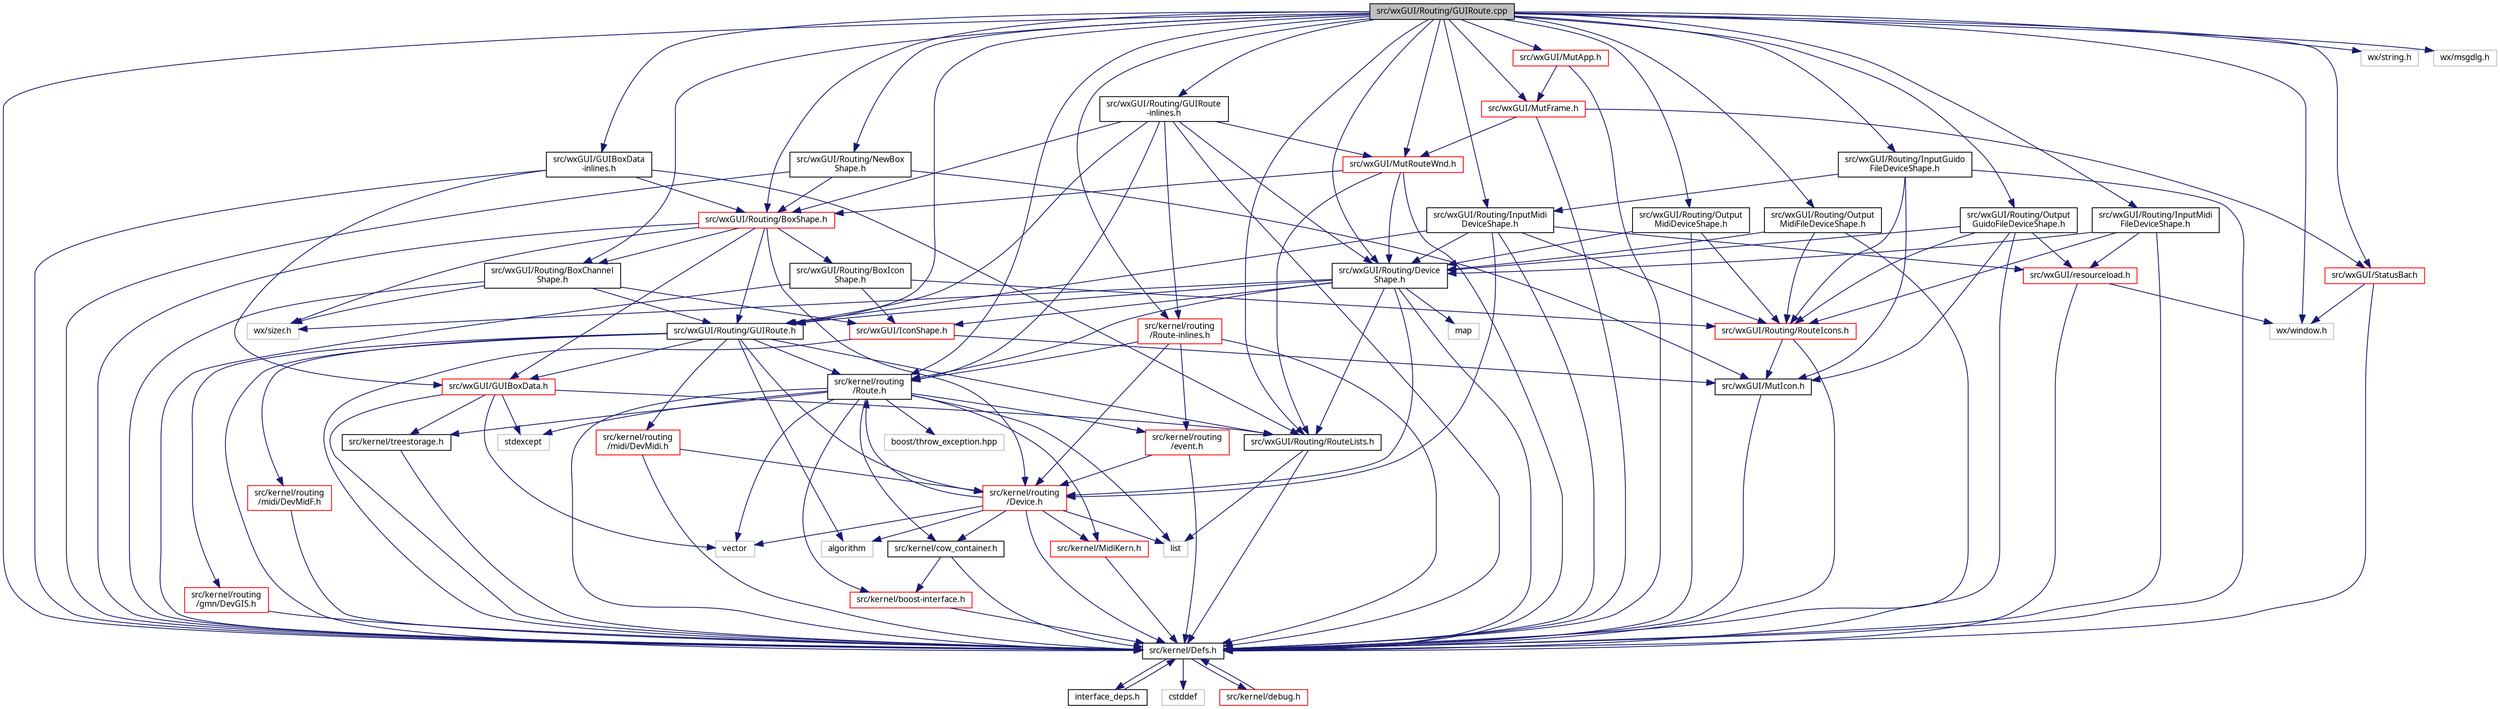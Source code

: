 digraph "src/wxGUI/Routing/GUIRoute.cpp"
{
  edge [fontname="Sans",fontsize="10",labelfontname="Sans",labelfontsize="10"];
  node [fontname="Sans",fontsize="10",shape=record];
  Node0 [label="src/wxGUI/Routing/GUIRoute.cpp",height=0.2,width=0.4,color="black", fillcolor="grey75", style="filled", fontcolor="black"];
  Node0 -> Node1 [color="midnightblue",fontsize="10",style="solid",fontname="Sans"];
  Node1 [label="src/kernel/Defs.h",height=0.2,width=0.4,color="black", fillcolor="white", style="filled",URL="$d1/d73/Defs_8h.html",tooltip="Common definitions. "];
  Node1 -> Node2 [color="midnightblue",fontsize="10",style="solid",fontname="Sans"];
  Node2 [label="interface_deps.h",height=0.2,width=0.4,color="black", fillcolor="white", style="filled",URL="$de/ddd/interface__deps_8h.html"];
  Node2 -> Node1 [color="midnightblue",fontsize="10",style="solid",fontname="Sans"];
  Node1 -> Node3 [color="midnightblue",fontsize="10",style="solid",fontname="Sans"];
  Node3 [label="cstddef",height=0.2,width=0.4,color="grey75", fillcolor="white", style="filled"];
  Node1 -> Node4 [color="midnightblue",fontsize="10",style="solid",fontname="Sans"];
  Node4 [label="src/kernel/debug.h",height=0.2,width=0.4,color="red", fillcolor="white", style="filled",URL="$db/d16/debug_8h.html"];
  Node4 -> Node1 [color="midnightblue",fontsize="10",style="solid",fontname="Sans"];
  Node0 -> Node11 [color="midnightblue",fontsize="10",style="solid",fontname="Sans"];
  Node11 [label="wx/string.h",height=0.2,width=0.4,color="grey75", fillcolor="white", style="filled"];
  Node0 -> Node12 [color="midnightblue",fontsize="10",style="solid",fontname="Sans"];
  Node12 [label="wx/window.h",height=0.2,width=0.4,color="grey75", fillcolor="white", style="filled"];
  Node0 -> Node13 [color="midnightblue",fontsize="10",style="solid",fontname="Sans"];
  Node13 [label="wx/msgdlg.h",height=0.2,width=0.4,color="grey75", fillcolor="white", style="filled"];
  Node0 -> Node14 [color="midnightblue",fontsize="10",style="solid",fontname="Sans"];
  Node14 [label="src/kernel/routing\l/Route.h",height=0.2,width=0.4,color="black", fillcolor="white", style="filled",URL="$d1/d65/Route_8h.html",tooltip="Routing. "];
  Node14 -> Node1 [color="midnightblue",fontsize="10",style="solid",fontname="Sans"];
  Node14 -> Node15 [color="midnightblue",fontsize="10",style="solid",fontname="Sans"];
  Node15 [label="src/kernel/cow_container.h",height=0.2,width=0.4,color="black", fillcolor="white", style="filled",URL="$da/d28/cow__container_8h.html",tooltip="Copy on write container. "];
  Node15 -> Node1 [color="midnightblue",fontsize="10",style="solid",fontname="Sans"];
  Node15 -> Node16 [color="midnightblue",fontsize="10",style="solid",fontname="Sans"];
  Node16 [label="src/kernel/boost-interface.h",height=0.2,width=0.4,color="red", fillcolor="white", style="filled",URL="$d1/da4/boost-interface_8h.html",tooltip="Interface to the boost library. "];
  Node16 -> Node1 [color="midnightblue",fontsize="10",style="solid",fontname="Sans"];
  Node14 -> Node19 [color="midnightblue",fontsize="10",style="solid",fontname="Sans"];
  Node19 [label="src/kernel/MidiKern.h",height=0.2,width=0.4,color="red", fillcolor="white", style="filled",URL="$da/dfd/MidiKern_8h.html"];
  Node19 -> Node1 [color="midnightblue",fontsize="10",style="solid",fontname="Sans"];
  Node14 -> Node21 [color="midnightblue",fontsize="10",style="solid",fontname="Sans"];
  Node21 [label="src/kernel/treestorage.h",height=0.2,width=0.4,color="black", fillcolor="white", style="filled",URL="$db/dbe/treestorage_8h.html",tooltip="abstract class for tree like storage "];
  Node21 -> Node1 [color="midnightblue",fontsize="10",style="solid",fontname="Sans"];
  Node14 -> Node16 [color="midnightblue",fontsize="10",style="solid",fontname="Sans"];
  Node14 -> Node22 [color="midnightblue",fontsize="10",style="solid",fontname="Sans"];
  Node22 [label="list",height=0.2,width=0.4,color="grey75", fillcolor="white", style="filled"];
  Node14 -> Node23 [color="midnightblue",fontsize="10",style="solid",fontname="Sans"];
  Node23 [label="vector",height=0.2,width=0.4,color="grey75", fillcolor="white", style="filled"];
  Node14 -> Node24 [color="midnightblue",fontsize="10",style="solid",fontname="Sans"];
  Node24 [label="stdexcept",height=0.2,width=0.4,color="grey75", fillcolor="white", style="filled"];
  Node14 -> Node25 [color="midnightblue",fontsize="10",style="solid",fontname="Sans"];
  Node25 [label="boost/throw_exception.hpp",height=0.2,width=0.4,color="grey75", fillcolor="white", style="filled"];
  Node14 -> Node26 [color="midnightblue",fontsize="10",style="solid",fontname="Sans"];
  Node26 [label="src/kernel/routing\l/event.h",height=0.2,width=0.4,color="red", fillcolor="white", style="filled",URL="$dd/d20/event_8h.html"];
  Node26 -> Node1 [color="midnightblue",fontsize="10",style="solid",fontname="Sans"];
  Node26 -> Node27 [color="midnightblue",fontsize="10",style="solid",fontname="Sans"];
  Node27 [label="src/kernel/routing\l/Device.h",height=0.2,width=0.4,color="red", fillcolor="white", style="filled",URL="$de/d05/Device_8h.html",tooltip="Routing. "];
  Node27 -> Node1 [color="midnightblue",fontsize="10",style="solid",fontname="Sans"];
  Node27 -> Node15 [color="midnightblue",fontsize="10",style="solid",fontname="Sans"];
  Node27 -> Node14 [color="midnightblue",fontsize="10",style="solid",fontname="Sans"];
  Node27 -> Node19 [color="midnightblue",fontsize="10",style="solid",fontname="Sans"];
  Node27 -> Node23 [color="midnightblue",fontsize="10",style="solid",fontname="Sans"];
  Node27 -> Node22 [color="midnightblue",fontsize="10",style="solid",fontname="Sans"];
  Node27 -> Node38 [color="midnightblue",fontsize="10",style="solid",fontname="Sans"];
  Node38 [label="algorithm",height=0.2,width=0.4,color="grey75", fillcolor="white", style="filled"];
  Node0 -> Node44 [color="midnightblue",fontsize="10",style="solid",fontname="Sans"];
  Node44 [label="src/wxGUI/Routing/GUIRoute.h",height=0.2,width=0.4,color="black", fillcolor="white", style="filled",URL="$d6/dfa/GUIRoute_8h.html"];
  Node44 -> Node1 [color="midnightblue",fontsize="10",style="solid",fontname="Sans"];
  Node44 -> Node27 [color="midnightblue",fontsize="10",style="solid",fontname="Sans"];
  Node44 -> Node45 [color="midnightblue",fontsize="10",style="solid",fontname="Sans"];
  Node45 [label="src/kernel/routing\l/midi/DevMidi.h",height=0.2,width=0.4,color="red", fillcolor="white", style="filled",URL="$d4/da2/DevMidi_8h.html",tooltip="Classes for midi port. "];
  Node45 -> Node1 [color="midnightblue",fontsize="10",style="solid",fontname="Sans"];
  Node45 -> Node27 [color="midnightblue",fontsize="10",style="solid",fontname="Sans"];
  Node44 -> Node58 [color="midnightblue",fontsize="10",style="solid",fontname="Sans"];
  Node58 [label="src/kernel/routing\l/midi/DevMidF.h",height=0.2,width=0.4,color="red", fillcolor="white", style="filled",URL="$da/d3c/DevMidF_8h.html"];
  Node58 -> Node1 [color="midnightblue",fontsize="10",style="solid",fontname="Sans"];
  Node44 -> Node67 [color="midnightblue",fontsize="10",style="solid",fontname="Sans"];
  Node67 [label="src/kernel/routing\l/gmn/DevGIS.h",height=0.2,width=0.4,color="red", fillcolor="white", style="filled",URL="$da/d81/DevGIS_8h.html"];
  Node67 -> Node1 [color="midnightblue",fontsize="10",style="solid",fontname="Sans"];
  Node44 -> Node14 [color="midnightblue",fontsize="10",style="solid",fontname="Sans"];
  Node44 -> Node69 [color="midnightblue",fontsize="10",style="solid",fontname="Sans"];
  Node69 [label="src/wxGUI/GUIBoxData.h",height=0.2,width=0.4,color="red", fillcolor="white", style="filled",URL="$d5/df7/GUIBoxData_8h.html"];
  Node69 -> Node1 [color="midnightblue",fontsize="10",style="solid",fontname="Sans"];
  Node69 -> Node21 [color="midnightblue",fontsize="10",style="solid",fontname="Sans"];
  Node69 -> Node70 [color="midnightblue",fontsize="10",style="solid",fontname="Sans"];
  Node70 [label="src/wxGUI/Routing/RouteLists.h",height=0.2,width=0.4,color="black", fillcolor="white", style="filled",URL="$d4/d70/RouteLists_8h.html"];
  Node70 -> Node1 [color="midnightblue",fontsize="10",style="solid",fontname="Sans"];
  Node70 -> Node22 [color="midnightblue",fontsize="10",style="solid",fontname="Sans"];
  Node69 -> Node23 [color="midnightblue",fontsize="10",style="solid",fontname="Sans"];
  Node69 -> Node24 [color="midnightblue",fontsize="10",style="solid",fontname="Sans"];
  Node44 -> Node70 [color="midnightblue",fontsize="10",style="solid",fontname="Sans"];
  Node44 -> Node38 [color="midnightblue",fontsize="10",style="solid",fontname="Sans"];
  Node0 -> Node80 [color="midnightblue",fontsize="10",style="solid",fontname="Sans"];
  Node80 [label="src/wxGUI/Routing/BoxChannel\lShape.h",height=0.2,width=0.4,color="black", fillcolor="white", style="filled",URL="$d6/d68/BoxChannelShape_8h.html",tooltip="Box shape for route window. "];
  Node80 -> Node1 [color="midnightblue",fontsize="10",style="solid",fontname="Sans"];
  Node80 -> Node44 [color="midnightblue",fontsize="10",style="solid",fontname="Sans"];
  Node80 -> Node81 [color="midnightblue",fontsize="10",style="solid",fontname="Sans"];
  Node81 [label="src/wxGUI/IconShape.h",height=0.2,width=0.4,color="red", fillcolor="white", style="filled",URL="$d5/d6f/IconShape_8h.html",tooltip="Icon shape. "];
  Node81 -> Node1 [color="midnightblue",fontsize="10",style="solid",fontname="Sans"];
  Node81 -> Node98 [color="midnightblue",fontsize="10",style="solid",fontname="Sans"];
  Node98 [label="src/wxGUI/MutIcon.h",height=0.2,width=0.4,color="black", fillcolor="white", style="filled",URL="$df/d37/MutIcon_8h.html",tooltip="Icon class fixing issues with Mac OS. "];
  Node98 -> Node1 [color="midnightblue",fontsize="10",style="solid",fontname="Sans"];
  Node80 -> Node101 [color="midnightblue",fontsize="10",style="solid",fontname="Sans"];
  Node101 [label="wx/sizer.h",height=0.2,width=0.4,color="grey75", fillcolor="white", style="filled"];
  Node0 -> Node102 [color="midnightblue",fontsize="10",style="solid",fontname="Sans"];
  Node102 [label="src/wxGUI/Routing/Device\lShape.h",height=0.2,width=0.4,color="black", fillcolor="white", style="filled",URL="$d9/d4d/DeviceShape_8h.html",tooltip="Device shape base class for route window. "];
  Node102 -> Node1 [color="midnightblue",fontsize="10",style="solid",fontname="Sans"];
  Node102 -> Node81 [color="midnightblue",fontsize="10",style="solid",fontname="Sans"];
  Node102 -> Node14 [color="midnightblue",fontsize="10",style="solid",fontname="Sans"];
  Node102 -> Node27 [color="midnightblue",fontsize="10",style="solid",fontname="Sans"];
  Node102 -> Node44 [color="midnightblue",fontsize="10",style="solid",fontname="Sans"];
  Node102 -> Node70 [color="midnightblue",fontsize="10",style="solid",fontname="Sans"];
  Node102 -> Node103 [color="midnightblue",fontsize="10",style="solid",fontname="Sans"];
  Node103 [label="map",height=0.2,width=0.4,color="grey75", fillcolor="white", style="filled"];
  Node102 -> Node101 [color="midnightblue",fontsize="10",style="solid",fontname="Sans"];
  Node0 -> Node104 [color="midnightblue",fontsize="10",style="solid",fontname="Sans"];
  Node104 [label="src/wxGUI/Routing/Output\lMidiDeviceShape.h",height=0.2,width=0.4,color="black", fillcolor="white", style="filled",URL="$d8/dcb/OutputMidiDeviceShape_8h.html",tooltip="MIDI output device shape for route window. "];
  Node104 -> Node1 [color="midnightblue",fontsize="10",style="solid",fontname="Sans"];
  Node104 -> Node105 [color="midnightblue",fontsize="10",style="solid",fontname="Sans"];
  Node105 [label="src/wxGUI/Routing/RouteIcons.h",height=0.2,width=0.4,color="red", fillcolor="white", style="filled",URL="$df/d40/RouteIcons_8h.html",tooltip="Devices base classes. "];
  Node105 -> Node1 [color="midnightblue",fontsize="10",style="solid",fontname="Sans"];
  Node105 -> Node98 [color="midnightblue",fontsize="10",style="solid",fontname="Sans"];
  Node104 -> Node102 [color="midnightblue",fontsize="10",style="solid",fontname="Sans"];
  Node0 -> Node106 [color="midnightblue",fontsize="10",style="solid",fontname="Sans"];
  Node106 [label="src/wxGUI/Routing/Output\lMidiFileDeviceShape.h",height=0.2,width=0.4,color="black", fillcolor="white", style="filled",URL="$d4/de8/OutputMidiFileDeviceShape_8h.html",tooltip="MIDI file input device shape. "];
  Node106 -> Node1 [color="midnightblue",fontsize="10",style="solid",fontname="Sans"];
  Node106 -> Node105 [color="midnightblue",fontsize="10",style="solid",fontname="Sans"];
  Node106 -> Node102 [color="midnightblue",fontsize="10",style="solid",fontname="Sans"];
  Node0 -> Node107 [color="midnightblue",fontsize="10",style="solid",fontname="Sans"];
  Node107 [label="src/wxGUI/Routing/Output\lGuidoFileDeviceShape.h",height=0.2,width=0.4,color="black", fillcolor="white", style="filled",URL="$db/d77/OutputGuidoFileDeviceShape_8h.html",tooltip="Devices Basisklassen. "];
  Node107 -> Node1 [color="midnightblue",fontsize="10",style="solid",fontname="Sans"];
  Node107 -> Node98 [color="midnightblue",fontsize="10",style="solid",fontname="Sans"];
  Node107 -> Node105 [color="midnightblue",fontsize="10",style="solid",fontname="Sans"];
  Node107 -> Node102 [color="midnightblue",fontsize="10",style="solid",fontname="Sans"];
  Node107 -> Node108 [color="midnightblue",fontsize="10",style="solid",fontname="Sans"];
  Node108 [label="src/wxGUI/resourceload.h",height=0.2,width=0.4,color="red", fillcolor="white", style="filled",URL="$d3/daf/resourceload_8h.html"];
  Node108 -> Node1 [color="midnightblue",fontsize="10",style="solid",fontname="Sans"];
  Node108 -> Node12 [color="midnightblue",fontsize="10",style="solid",fontname="Sans"];
  Node0 -> Node121 [color="midnightblue",fontsize="10",style="solid",fontname="Sans"];
  Node121 [label="src/wxGUI/Routing/InputMidi\lDeviceShape.h",height=0.2,width=0.4,color="black", fillcolor="white", style="filled",URL="$d3/d5e/InputMidiDeviceShape_8h.html",tooltip="MIDI input device shape for route window. "];
  Node121 -> Node1 [color="midnightblue",fontsize="10",style="solid",fontname="Sans"];
  Node121 -> Node27 [color="midnightblue",fontsize="10",style="solid",fontname="Sans"];
  Node121 -> Node44 [color="midnightblue",fontsize="10",style="solid",fontname="Sans"];
  Node121 -> Node105 [color="midnightblue",fontsize="10",style="solid",fontname="Sans"];
  Node121 -> Node102 [color="midnightblue",fontsize="10",style="solid",fontname="Sans"];
  Node121 -> Node108 [color="midnightblue",fontsize="10",style="solid",fontname="Sans"];
  Node0 -> Node122 [color="midnightblue",fontsize="10",style="solid",fontname="Sans"];
  Node122 [label="src/wxGUI/Routing/InputMidi\lFileDeviceShape.h",height=0.2,width=0.4,color="black", fillcolor="white", style="filled",URL="$d1/da8/InputMidiFileDeviceShape_8h.html",tooltip="MIDI file input device shape. "];
  Node122 -> Node1 [color="midnightblue",fontsize="10",style="solid",fontname="Sans"];
  Node122 -> Node105 [color="midnightblue",fontsize="10",style="solid",fontname="Sans"];
  Node122 -> Node102 [color="midnightblue",fontsize="10",style="solid",fontname="Sans"];
  Node122 -> Node108 [color="midnightblue",fontsize="10",style="solid",fontname="Sans"];
  Node0 -> Node123 [color="midnightblue",fontsize="10",style="solid",fontname="Sans"];
  Node123 [label="src/wxGUI/Routing/InputGuido\lFileDeviceShape.h",height=0.2,width=0.4,color="black", fillcolor="white", style="filled",URL="$d9/d0d/InputGuidoFileDeviceShape_8h.html",tooltip="Guido/Salieri file input device class. "];
  Node123 -> Node1 [color="midnightblue",fontsize="10",style="solid",fontname="Sans"];
  Node123 -> Node98 [color="midnightblue",fontsize="10",style="solid",fontname="Sans"];
  Node123 -> Node105 [color="midnightblue",fontsize="10",style="solid",fontname="Sans"];
  Node123 -> Node121 [color="midnightblue",fontsize="10",style="solid",fontname="Sans"];
  Node0 -> Node124 [color="midnightblue",fontsize="10",style="solid",fontname="Sans"];
  Node124 [label="src/wxGUI/Routing/NewBox\lShape.h",height=0.2,width=0.4,color="black", fillcolor="white", style="filled",URL="$d4/dcc/NewBoxShape_8h.html",tooltip="New box shape for route window. "];
  Node124 -> Node1 [color="midnightblue",fontsize="10",style="solid",fontname="Sans"];
  Node124 -> Node98 [color="midnightblue",fontsize="10",style="solid",fontname="Sans"];
  Node124 -> Node125 [color="midnightblue",fontsize="10",style="solid",fontname="Sans"];
  Node125 [label="src/wxGUI/Routing/BoxShape.h",height=0.2,width=0.4,color="red", fillcolor="white", style="filled",URL="$d9/d49/BoxShape_8h.html",tooltip="Box shape for route window. "];
  Node125 -> Node1 [color="midnightblue",fontsize="10",style="solid",fontname="Sans"];
  Node125 -> Node69 [color="midnightblue",fontsize="10",style="solid",fontname="Sans"];
  Node125 -> Node44 [color="midnightblue",fontsize="10",style="solid",fontname="Sans"];
  Node125 -> Node80 [color="midnightblue",fontsize="10",style="solid",fontname="Sans"];
  Node125 -> Node126 [color="midnightblue",fontsize="10",style="solid",fontname="Sans"];
  Node126 [label="src/wxGUI/Routing/BoxIcon\lShape.h",height=0.2,width=0.4,color="black", fillcolor="white", style="filled",URL="$d2/de0/BoxIconShape_8h.html",tooltip="Box icon shape for route window. "];
  Node126 -> Node1 [color="midnightblue",fontsize="10",style="solid",fontname="Sans"];
  Node126 -> Node81 [color="midnightblue",fontsize="10",style="solid",fontname="Sans"];
  Node126 -> Node105 [color="midnightblue",fontsize="10",style="solid",fontname="Sans"];
  Node125 -> Node27 [color="midnightblue",fontsize="10",style="solid",fontname="Sans"];
  Node125 -> Node101 [color="midnightblue",fontsize="10",style="solid",fontname="Sans"];
  Node0 -> Node125 [color="midnightblue",fontsize="10",style="solid",fontname="Sans"];
  Node0 -> Node70 [color="midnightblue",fontsize="10",style="solid",fontname="Sans"];
  Node0 -> Node128 [color="midnightblue",fontsize="10",style="solid",fontname="Sans"];
  Node128 [label="src/wxGUI/MutRouteWnd.h",height=0.2,width=0.4,color="red", fillcolor="white", style="filled",URL="$d3/dd7/MutRouteWnd_8h.html"];
  Node128 -> Node1 [color="midnightblue",fontsize="10",style="solid",fontname="Sans"];
  Node128 -> Node70 [color="midnightblue",fontsize="10",style="solid",fontname="Sans"];
  Node128 -> Node102 [color="midnightblue",fontsize="10",style="solid",fontname="Sans"];
  Node128 -> Node125 [color="midnightblue",fontsize="10",style="solid",fontname="Sans"];
  Node0 -> Node130 [color="midnightblue",fontsize="10",style="solid",fontname="Sans"];
  Node130 [label="src/wxGUI/MutFrame.h",height=0.2,width=0.4,color="red", fillcolor="white", style="filled",URL="$dd/db5/MutFrame_8h.html"];
  Node130 -> Node1 [color="midnightblue",fontsize="10",style="solid",fontname="Sans"];
  Node130 -> Node128 [color="midnightblue",fontsize="10",style="solid",fontname="Sans"];
  Node130 -> Node138 [color="midnightblue",fontsize="10",style="solid",fontname="Sans"];
  Node138 [label="src/wxGUI/StatusBar.h",height=0.2,width=0.4,color="red", fillcolor="white", style="filled",URL="$d9/d6e/StatusBar_8h.html"];
  Node138 -> Node1 [color="midnightblue",fontsize="10",style="solid",fontname="Sans"];
  Node138 -> Node12 [color="midnightblue",fontsize="10",style="solid",fontname="Sans"];
  Node0 -> Node144 [color="midnightblue",fontsize="10",style="solid",fontname="Sans"];
  Node144 [label="src/wxGUI/MutApp.h",height=0.2,width=0.4,color="red", fillcolor="white", style="filled",URL="$db/dc1/MutApp_8h.html"];
  Node144 -> Node1 [color="midnightblue",fontsize="10",style="solid",fontname="Sans"];
  Node144 -> Node130 [color="midnightblue",fontsize="10",style="solid",fontname="Sans"];
  Node0 -> Node138 [color="midnightblue",fontsize="10",style="solid",fontname="Sans"];
  Node0 -> Node148 [color="midnightblue",fontsize="10",style="solid",fontname="Sans"];
  Node148 [label="src/kernel/routing\l/Route-inlines.h",height=0.2,width=0.4,color="red", fillcolor="white", style="filled",URL="$d2/d2c/Route-inlines_8h.html"];
  Node148 -> Node1 [color="midnightblue",fontsize="10",style="solid",fontname="Sans"];
  Node148 -> Node14 [color="midnightblue",fontsize="10",style="solid",fontname="Sans"];
  Node148 -> Node27 [color="midnightblue",fontsize="10",style="solid",fontname="Sans"];
  Node148 -> Node26 [color="midnightblue",fontsize="10",style="solid",fontname="Sans"];
  Node0 -> Node149 [color="midnightblue",fontsize="10",style="solid",fontname="Sans"];
  Node149 [label="src/wxGUI/GUIBoxData\l-inlines.h",height=0.2,width=0.4,color="black", fillcolor="white", style="filled",URL="$d5/d12/GUIBoxData-inlines_8h.html"];
  Node149 -> Node1 [color="midnightblue",fontsize="10",style="solid",fontname="Sans"];
  Node149 -> Node70 [color="midnightblue",fontsize="10",style="solid",fontname="Sans"];
  Node149 -> Node69 [color="midnightblue",fontsize="10",style="solid",fontname="Sans"];
  Node149 -> Node125 [color="midnightblue",fontsize="10",style="solid",fontname="Sans"];
  Node0 -> Node150 [color="midnightblue",fontsize="10",style="solid",fontname="Sans"];
  Node150 [label="src/wxGUI/Routing/GUIRoute\l-inlines.h",height=0.2,width=0.4,color="black", fillcolor="white", style="filled",URL="$d2/d73/GUIRoute-inlines_8h.html"];
  Node150 -> Node1 [color="midnightblue",fontsize="10",style="solid",fontname="Sans"];
  Node150 -> Node14 [color="midnightblue",fontsize="10",style="solid",fontname="Sans"];
  Node150 -> Node44 [color="midnightblue",fontsize="10",style="solid",fontname="Sans"];
  Node150 -> Node125 [color="midnightblue",fontsize="10",style="solid",fontname="Sans"];
  Node150 -> Node102 [color="midnightblue",fontsize="10",style="solid",fontname="Sans"];
  Node150 -> Node128 [color="midnightblue",fontsize="10",style="solid",fontname="Sans"];
  Node150 -> Node148 [color="midnightblue",fontsize="10",style="solid",fontname="Sans"];
}
